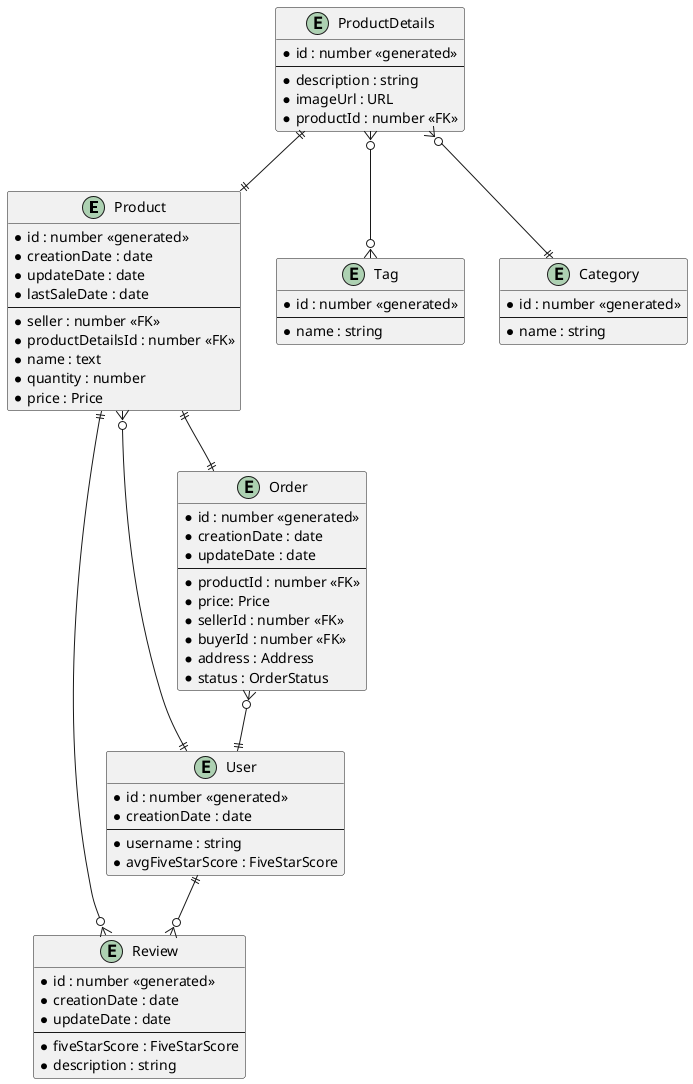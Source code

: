 @startuml
' skinparam linetype ortho

entity "Product" as product {
  *id : number <<generated>>
  *creationDate : date
  *updateDate : date
  *lastSaleDate : date
  --
  *seller : number <<FK>>
  *productDetailsId : number <<FK>>
  *name : text
  *quantity : number
  *price : Price
}

entity "ProductDetails" as productDetails {
  *id : number <<generated>>
  --
  *description : string
  *imageUrl : URL
  *productId : number <<FK>>
}

entity "Tag" as tag {
  *id : number <<generated>>
  --
  *name : string
}

entity "Category" as category {
  *id : number <<generated>>
  --
  *name : string
}

entity "Review" as review {
  *id : number <<generated>>
  *creationDate : date
  *updateDate : date
  --
  *fiveStarScore : FiveStarScore
  *description : string
}

entity "User" as user {
  *id : number <<generated>>
  *creationDate : date
  --
  *username : string
  *avgFiveStarScore : FiveStarScore
}

entity "Order" as order {
  *id : number <<generated>>
  *creationDate : date
  *updateDate : date
  --
  *productId : number <<FK>>
  *price: Price
  *sellerId : number <<FK>>
  *buyerId : number <<FK>>
  *address : Address
  *status : OrderStatus
}

'productDetails_Tag ||--o{ tag
'productDetails_Tag ||--o{ productDetails
'productDetails_Category ||--o{ category
'productDetails_Category ||--o{ productDetails
'review_Product ||--|| product
'review_User ||--|| user
'review ||--|| review_User
'review ||--|| review_Product

productDetails }o--o{ tag
productDetails }o--|| category
productDetails ||--|| product
order }o--|| user
product }o--|| user
product ||--|| order
product ||--o{ review
user ||--o{ review
@enduml
